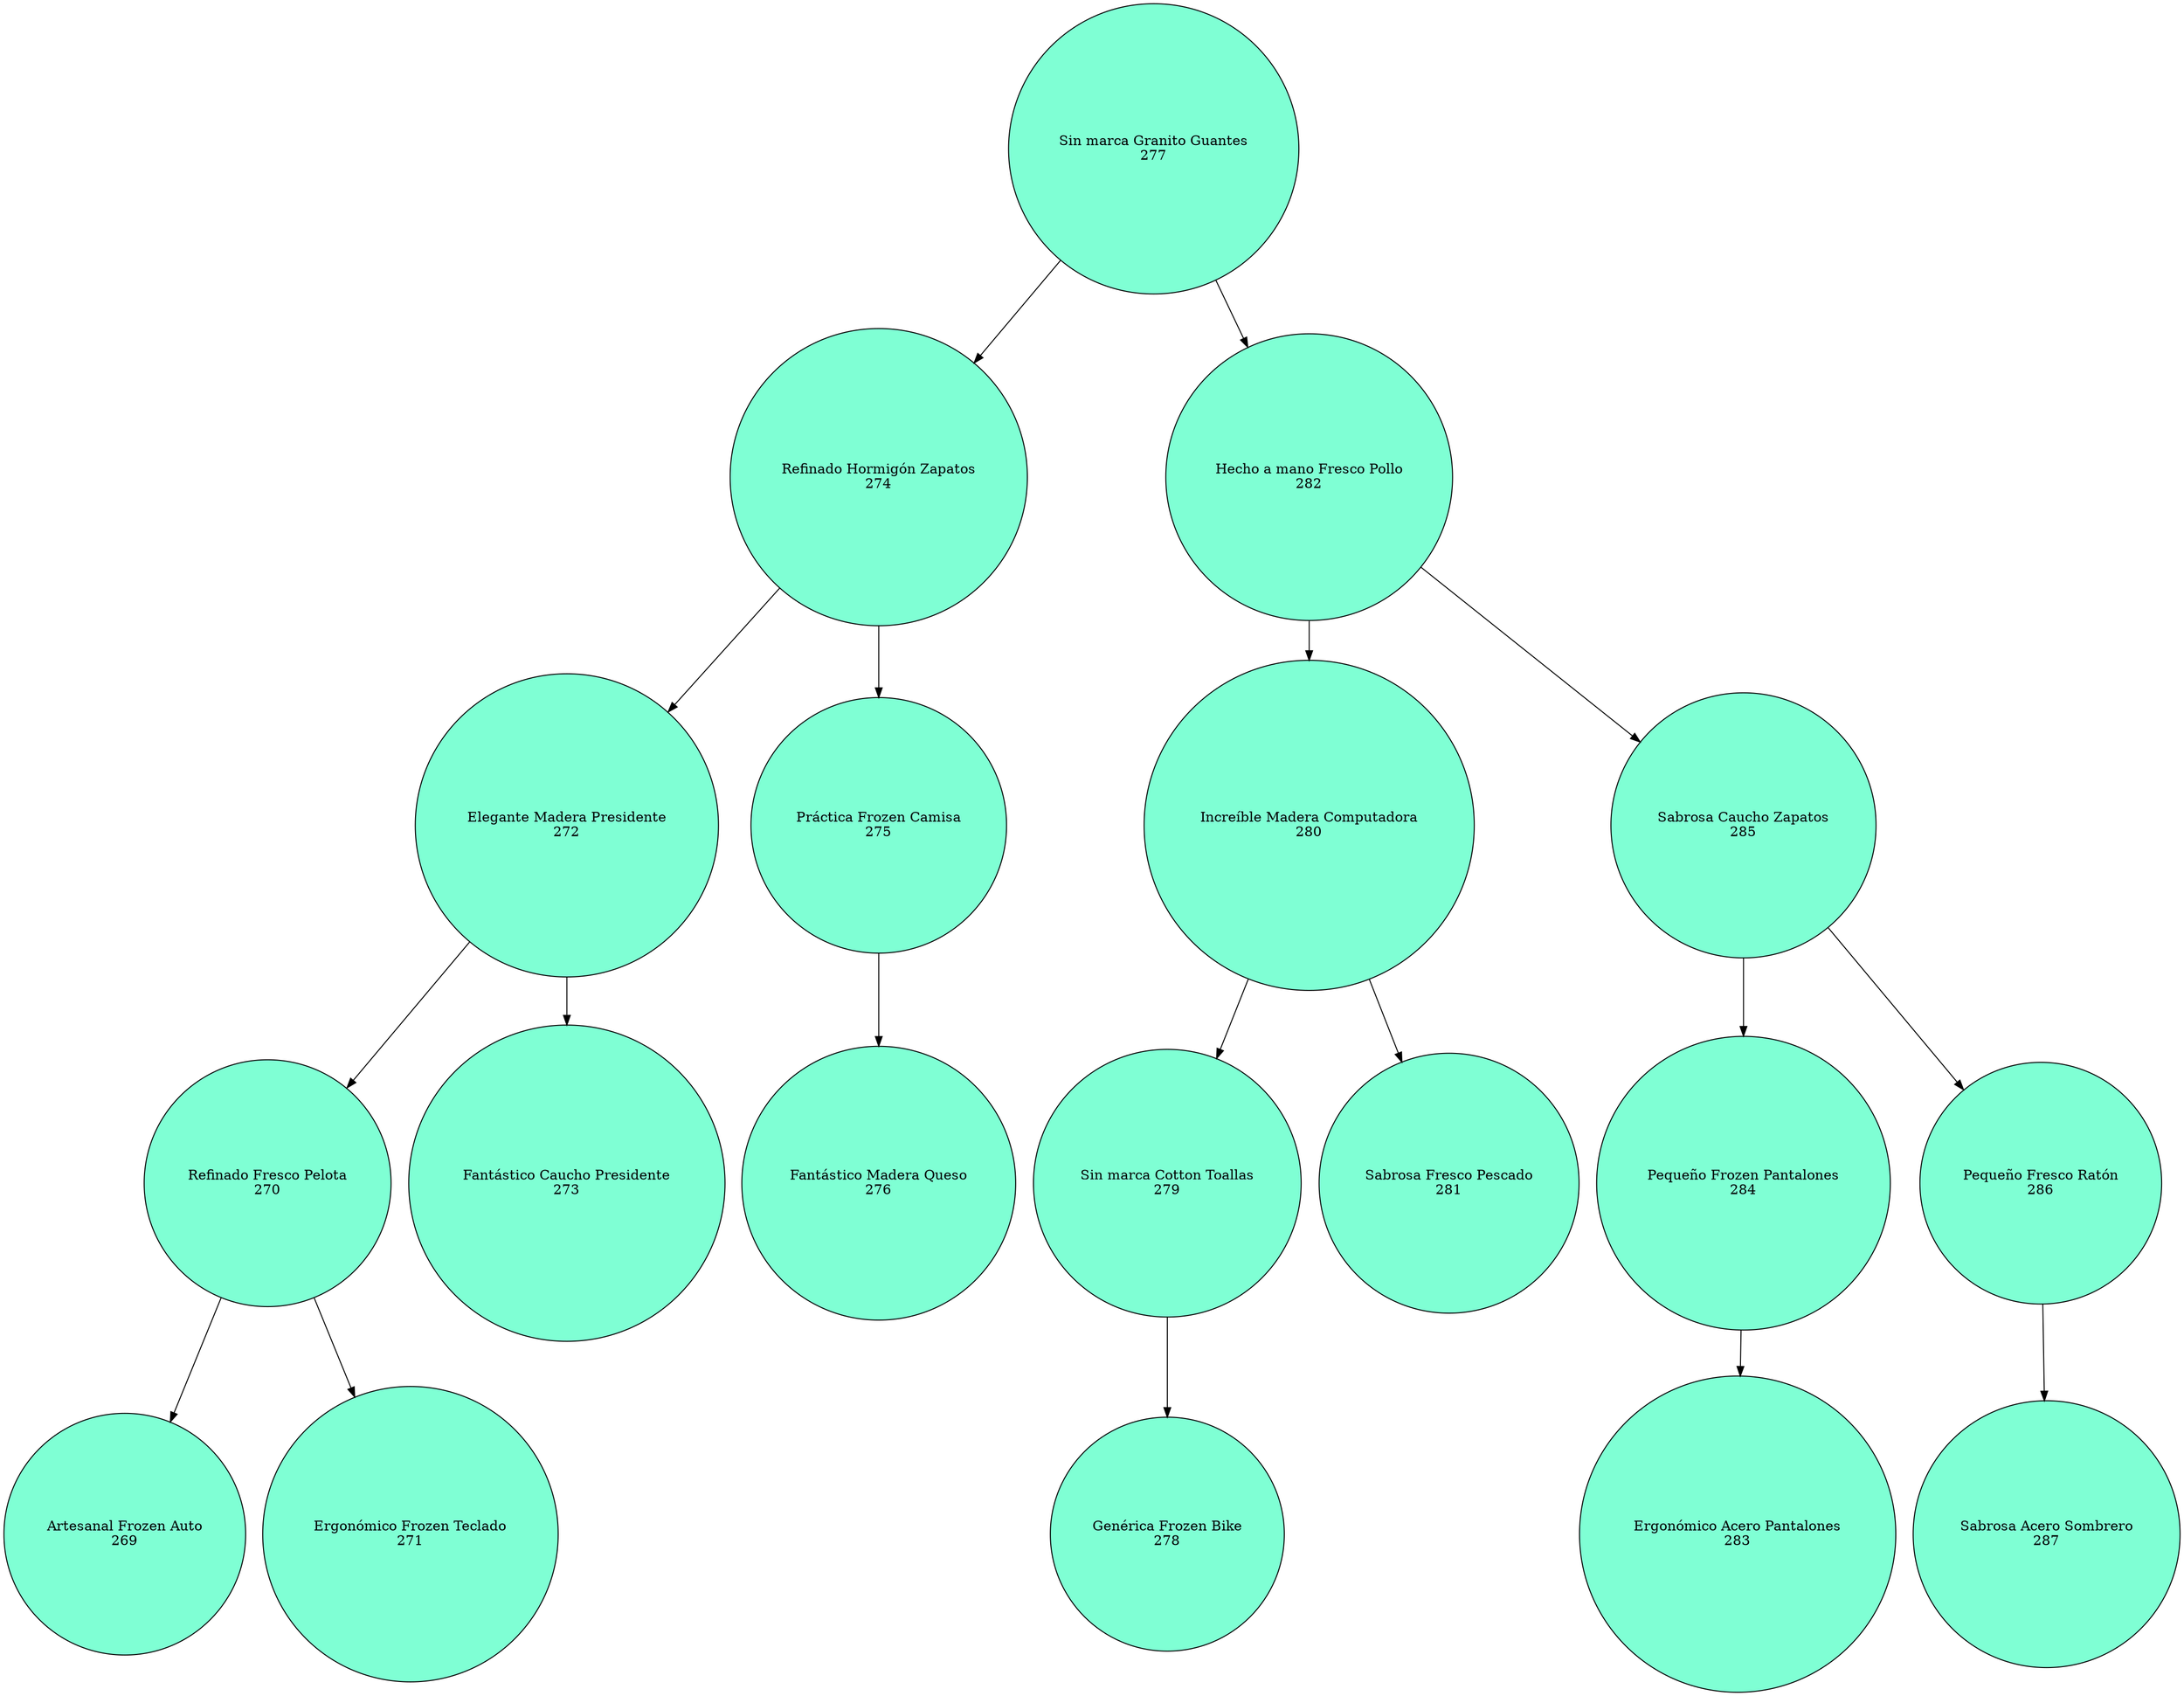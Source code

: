 digraph G{
node [shape=circle style=filled];
"0xc000006020"[label="Sin marca Granito Guantes
277" fillcolor=aquamarine];
"0xc000006020" -> "0xc0000512a0";
"0xc000006020" -> "0xc0000512a8";
"0xc0000512a0"[label="Refinado Hormigón Zapatos
274" fillcolor=aquamarine];
"0xc0000512a0" -> "0xc000050ee0";
"0xc0000512a0" -> "0xc000050ee8";
"0xc000050ee0"[label="Elegante Madera Presidente
272" fillcolor=aquamarine];
"0xc000050ee0" -> "0xc0000515c0";
"0xc000050ee0" -> "0xc0000515c8";
"0xc0000515c0"[label="Refinado Fresco Pelota
270" fillcolor=aquamarine];
"0xc0000515c0" -> "0xc0000518e0";
"0xc0000515c0" -> "0xc0000518e8";
"0xc0000518e0"[label="Artesanal Frozen Auto
269" fillcolor=aquamarine];
"0xc0000518e8"[label="Ergonómico Frozen Teclado
271" fillcolor=aquamarine];
"0xc0000515c8"[label="Fantástico Caucho Presidente
273" fillcolor=aquamarine];
"0xc000050ee8"[label="Práctica Frozen Camisa
275" fillcolor=aquamarine];
"0xc000050ee8" -> "0xc0000513e8";
"0xc0000513e8"[label="Fantástico Madera Queso
276" fillcolor=aquamarine];
"0xc0000512a8"[label="Hecho a mano Fresco Pollo
282" fillcolor=aquamarine];
"0xc0000512a8" -> "0xc000050f80";
"0xc0000512a8" -> "0xc000050f88";
"0xc000050f80"[label="Increíble Madera Computadora
280" fillcolor=aquamarine];
"0xc000050f80" -> "0xc000050e40";
"0xc000050f80" -> "0xc000050e48";
"0xc000050e40"[label="Sin marca Cotton Toallas
279" fillcolor=aquamarine];
"0xc000050e40" -> "0xc000051520";
"0xc000051520"[label="Genérica Frozen Bike
278" fillcolor=aquamarine];
"0xc000050e48"[label="Sabrosa Fresco Pescado
281" fillcolor=aquamarine];
"0xc000050f88"[label="Sabrosa Caucho Zapatos
285" fillcolor=aquamarine];
"0xc000050f88" -> "0xc000051480";
"0xc000050f88" -> "0xc000051488";
"0xc000051480"[label="Pequeño Frozen Pantalones
284" fillcolor=aquamarine];
"0xc000051480" -> "0xc000051200";
"0xc000051200"[label="Ergonómico Acero Pantalones
283" fillcolor=aquamarine];
"0xc000051488"[label="Pequeño Fresco Ratón
286" fillcolor=aquamarine];
"0xc000051488" -> "0xc000051348";
"0xc000051348"[label="Sabrosa Acero Sombrero
287" fillcolor=aquamarine];

}
